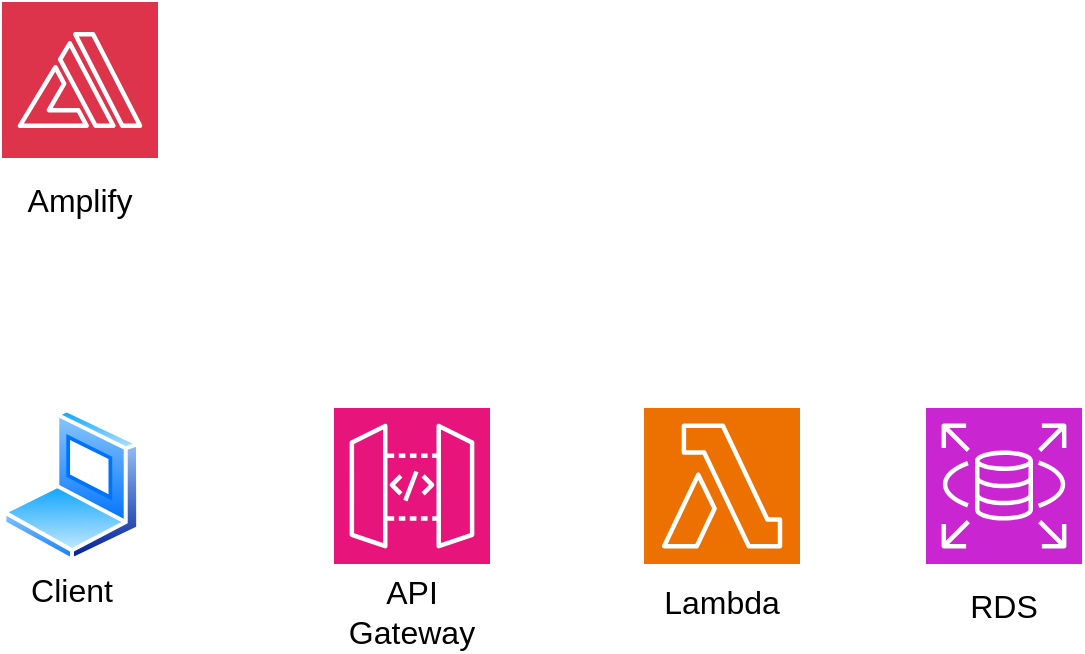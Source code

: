 <mxfile version="22.1.16" type="github">
  <diagram name="Page-1" id="0LZU8UjTFd2PwdZfiGHL">
    <mxGraphModel dx="883" dy="1462" grid="0" gridSize="10" guides="1" tooltips="1" connect="1" arrows="1" fold="1" page="0" pageScale="1" pageWidth="850" pageHeight="1100" math="0" shadow="0">
      <root>
        <mxCell id="0" />
        <mxCell id="1" parent="0" />
        <mxCell id="sJBDt3P0s335DjtUM96a-8" value="" style="sketch=0;points=[[0,0,0],[0.25,0,0],[0.5,0,0],[0.75,0,0],[1,0,0],[0,1,0],[0.25,1,0],[0.5,1,0],[0.75,1,0],[1,1,0],[0,0.25,0],[0,0.5,0],[0,0.75,0],[1,0.25,0],[1,0.5,0],[1,0.75,0]];outlineConnect=0;fontColor=#232F3E;fillColor=#C925D1;strokeColor=#ffffff;dashed=0;verticalLabelPosition=bottom;verticalAlign=top;align=center;html=1;fontSize=12;fontStyle=0;aspect=fixed;shape=mxgraph.aws4.resourceIcon;resIcon=mxgraph.aws4.rds;" vertex="1" parent="1">
          <mxGeometry x="555" y="222" width="78" height="78" as="geometry" />
        </mxCell>
        <mxCell id="sJBDt3P0s335DjtUM96a-9" value="" style="sketch=0;points=[[0,0,0],[0.25,0,0],[0.5,0,0],[0.75,0,0],[1,0,0],[0,1,0],[0.25,1,0],[0.5,1,0],[0.75,1,0],[1,1,0],[0,0.25,0],[0,0.5,0],[0,0.75,0],[1,0.25,0],[1,0.5,0],[1,0.75,0]];outlineConnect=0;fontColor=#232F3E;fillColor=#ED7100;strokeColor=#ffffff;dashed=0;verticalLabelPosition=bottom;verticalAlign=top;align=center;html=1;fontSize=12;fontStyle=0;aspect=fixed;shape=mxgraph.aws4.resourceIcon;resIcon=mxgraph.aws4.lambda;" vertex="1" parent="1">
          <mxGeometry x="414" y="222" width="78" height="78" as="geometry" />
        </mxCell>
        <mxCell id="sJBDt3P0s335DjtUM96a-10" value="" style="sketch=0;points=[[0,0,0],[0.25,0,0],[0.5,0,0],[0.75,0,0],[1,0,0],[0,1,0],[0.25,1,0],[0.5,1,0],[0.75,1,0],[1,1,0],[0,0.25,0],[0,0.5,0],[0,0.75,0],[1,0.25,0],[1,0.5,0],[1,0.75,0]];outlineConnect=0;fontColor=#232F3E;fillColor=#E7157B;strokeColor=#ffffff;dashed=0;verticalLabelPosition=bottom;verticalAlign=top;align=center;html=1;fontSize=12;fontStyle=0;aspect=fixed;shape=mxgraph.aws4.resourceIcon;resIcon=mxgraph.aws4.api_gateway;" vertex="1" parent="1">
          <mxGeometry x="259" y="222" width="78" height="78" as="geometry" />
        </mxCell>
        <mxCell id="sJBDt3P0s335DjtUM96a-11" value="" style="image;aspect=fixed;perimeter=ellipsePerimeter;html=1;align=center;shadow=0;dashed=0;spacingTop=3;image=img/lib/active_directory/laptop_client.svg;fontSize=16;" vertex="1" parent="1">
          <mxGeometry x="93" y="222" width="69.3" height="77" as="geometry" />
        </mxCell>
        <mxCell id="sJBDt3P0s335DjtUM96a-12" value="" style="sketch=0;points=[[0,0,0],[0.25,0,0],[0.5,0,0],[0.75,0,0],[1,0,0],[0,1,0],[0.25,1,0],[0.5,1,0],[0.75,1,0],[1,1,0],[0,0.25,0],[0,0.5,0],[0,0.75,0],[1,0.25,0],[1,0.5,0],[1,0.75,0]];outlineConnect=0;fontColor=#232F3E;fillColor=#DD344C;strokeColor=#ffffff;dashed=0;verticalLabelPosition=bottom;verticalAlign=top;align=center;html=1;fontSize=12;fontStyle=0;aspect=fixed;shape=mxgraph.aws4.resourceIcon;resIcon=mxgraph.aws4.amplify;" vertex="1" parent="1">
          <mxGeometry x="93" y="19" width="78" height="78" as="geometry" />
        </mxCell>
        <mxCell id="sJBDt3P0s335DjtUM96a-13" value="Client" style="text;strokeColor=none;fillColor=none;html=1;align=center;verticalAlign=middle;whiteSpace=wrap;rounded=0;fontSize=16;" vertex="1" parent="1">
          <mxGeometry x="97.65" y="293" width="60" height="40" as="geometry" />
        </mxCell>
        <mxCell id="sJBDt3P0s335DjtUM96a-14" value="API Gateway" style="text;strokeColor=none;fillColor=none;html=1;align=center;verticalAlign=middle;whiteSpace=wrap;rounded=0;fontSize=16;" vertex="1" parent="1">
          <mxGeometry x="256" y="304" width="84" height="40" as="geometry" />
        </mxCell>
        <mxCell id="sJBDt3P0s335DjtUM96a-15" value="Lambda" style="text;strokeColor=none;fillColor=none;html=1;align=center;verticalAlign=middle;whiteSpace=wrap;rounded=0;fontSize=16;" vertex="1" parent="1">
          <mxGeometry x="423" y="304" width="60" height="30" as="geometry" />
        </mxCell>
        <mxCell id="sJBDt3P0s335DjtUM96a-16" value="RDS" style="text;strokeColor=none;fillColor=none;html=1;align=center;verticalAlign=middle;whiteSpace=wrap;rounded=0;fontSize=16;" vertex="1" parent="1">
          <mxGeometry x="564" y="304" width="60" height="34" as="geometry" />
        </mxCell>
        <mxCell id="sJBDt3P0s335DjtUM96a-17" value="Amplify" style="text;strokeColor=none;fillColor=none;html=1;align=center;verticalAlign=middle;whiteSpace=wrap;rounded=0;fontSize=16;" vertex="1" parent="1">
          <mxGeometry x="102.0" y="97" width="60" height="41" as="geometry" />
        </mxCell>
      </root>
    </mxGraphModel>
  </diagram>
</mxfile>
